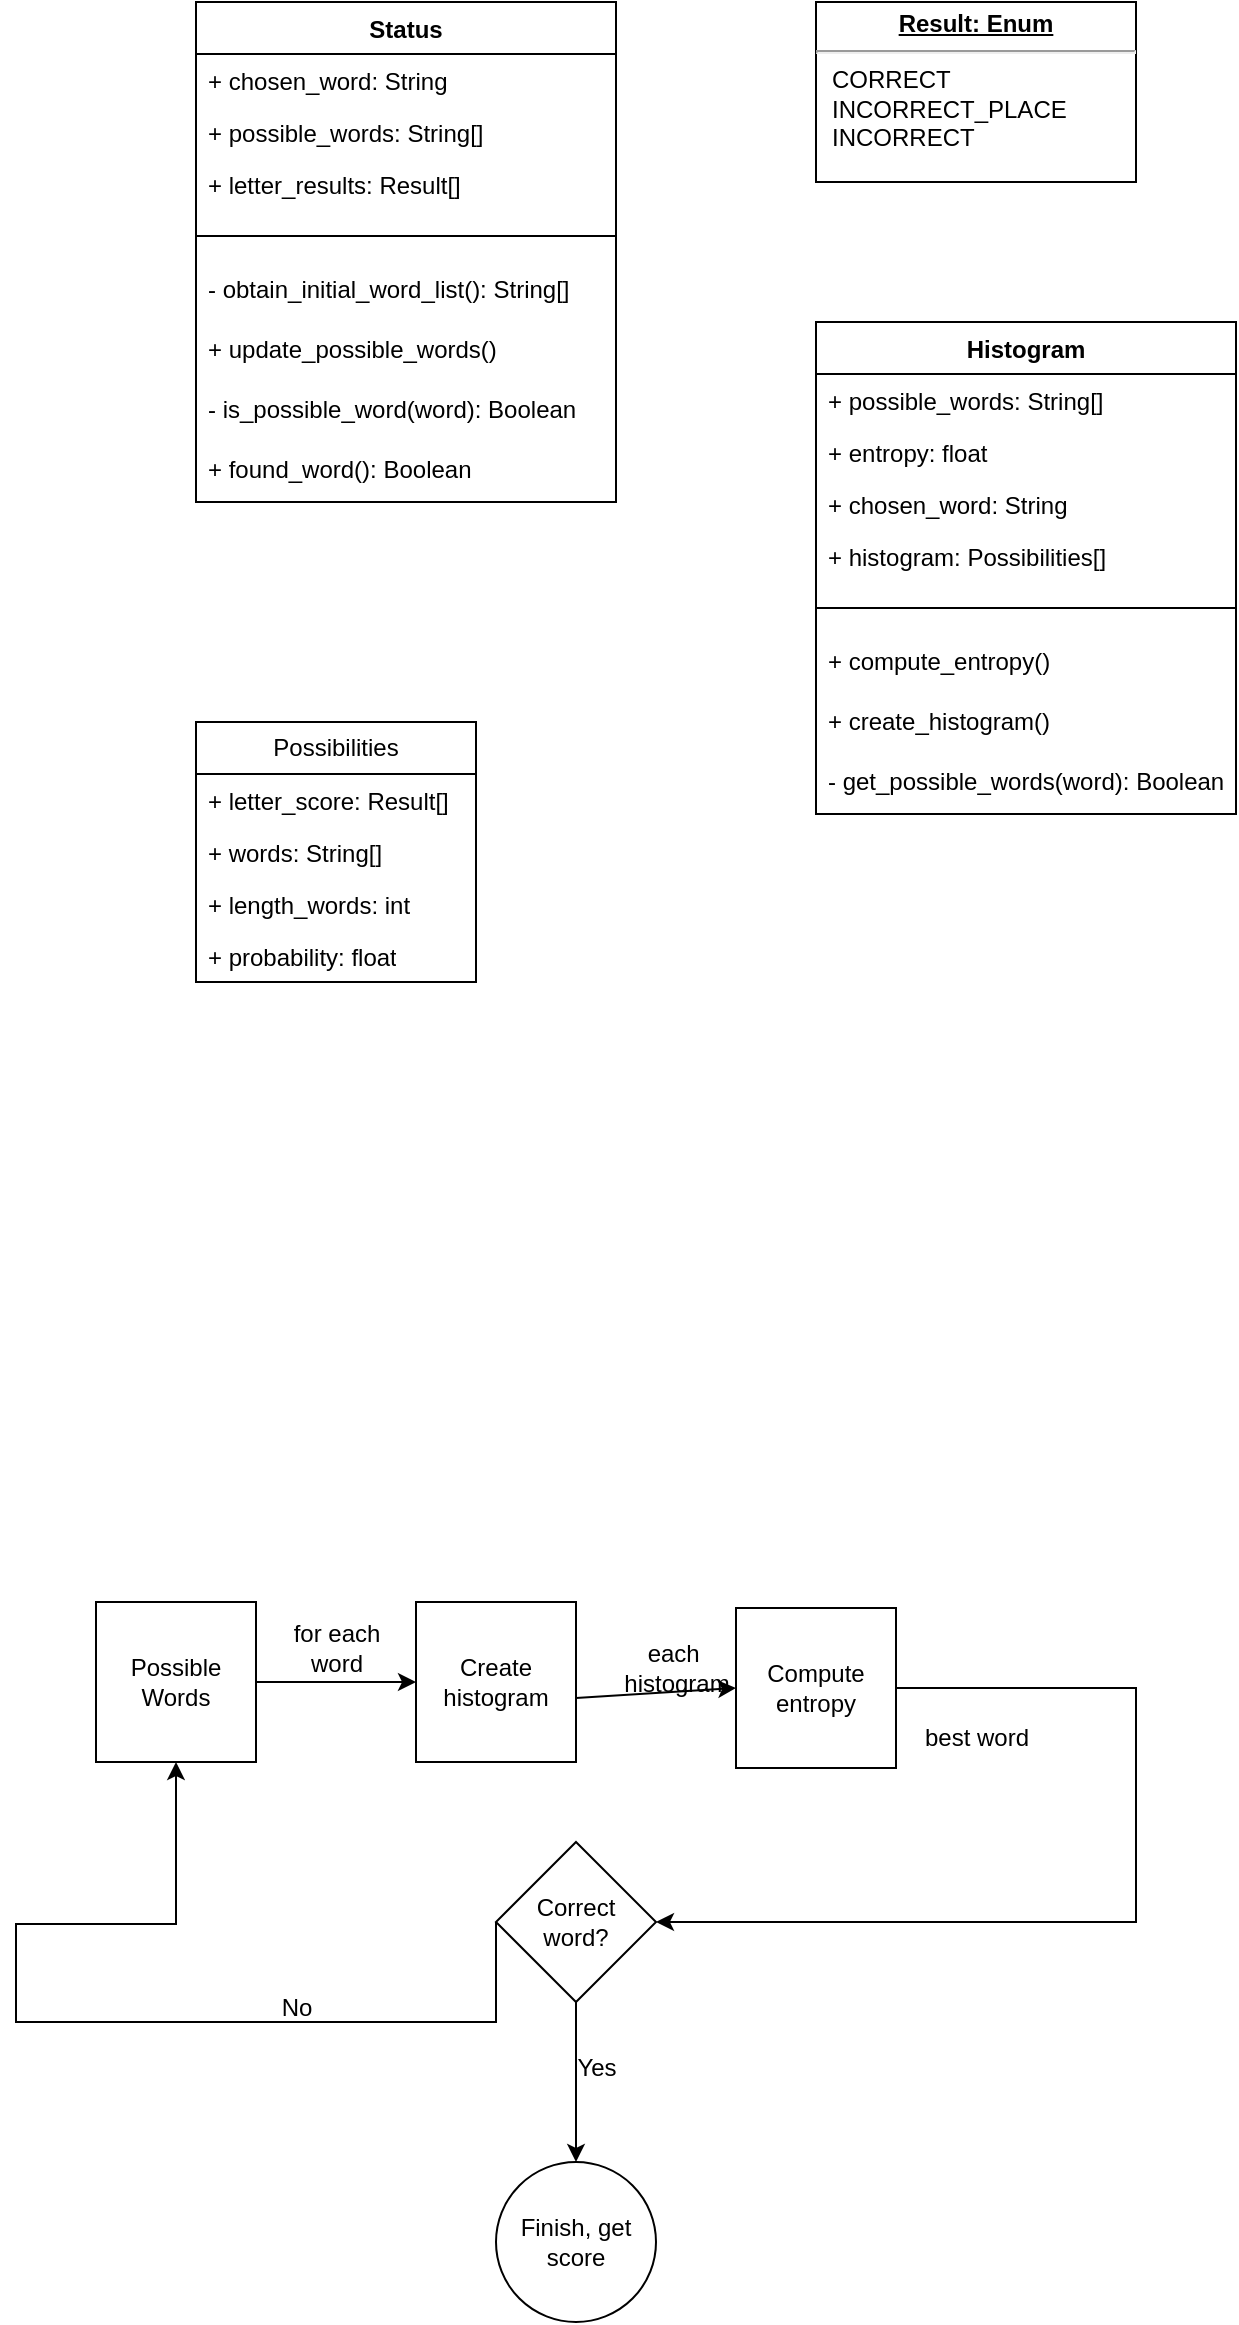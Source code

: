 <mxfile version="22.0.8" type="github">
  <diagram name="Page-1" id="AM9Jz454eZbP0Hzq4OTY">
    <mxGraphModel dx="1364" dy="803" grid="1" gridSize="10" guides="1" tooltips="1" connect="1" arrows="1" fold="1" page="1" pageScale="1" pageWidth="850" pageHeight="1100" math="0" shadow="0">
      <root>
        <mxCell id="0" />
        <mxCell id="1" parent="0" />
        <mxCell id="OiGjM5vbhxBToe-Zl4If-6" value="Possible&lt;br&gt;Words" style="whiteSpace=wrap;html=1;aspect=fixed;" parent="1" vertex="1">
          <mxGeometry x="120" y="840" width="80" height="80" as="geometry" />
        </mxCell>
        <mxCell id="OiGjM5vbhxBToe-Zl4If-7" value="" style="endArrow=classic;html=1;rounded=0;" parent="1" edge="1">
          <mxGeometry width="50" height="50" relative="1" as="geometry">
            <mxPoint x="200" y="880" as="sourcePoint" />
            <mxPoint x="280" y="880" as="targetPoint" />
          </mxGeometry>
        </mxCell>
        <mxCell id="OiGjM5vbhxBToe-Zl4If-8" value="Create histogram" style="whiteSpace=wrap;html=1;aspect=fixed;" parent="1" vertex="1">
          <mxGeometry x="280" y="840" width="80" height="80" as="geometry" />
        </mxCell>
        <mxCell id="OiGjM5vbhxBToe-Zl4If-9" value="for each &lt;br&gt;word" style="text;html=1;align=center;verticalAlign=middle;resizable=0;points=[];autosize=1;strokeColor=none;fillColor=none;" parent="1" vertex="1">
          <mxGeometry x="205" y="843" width="70" height="40" as="geometry" />
        </mxCell>
        <mxCell id="OiGjM5vbhxBToe-Zl4If-11" value="Compute entropy" style="whiteSpace=wrap;html=1;aspect=fixed;" parent="1" vertex="1">
          <mxGeometry x="440" y="843" width="80" height="80" as="geometry" />
        </mxCell>
        <mxCell id="OiGjM5vbhxBToe-Zl4If-12" value="" style="endArrow=classic;html=1;rounded=0;entryX=0;entryY=0.5;entryDx=0;entryDy=0;" parent="1" target="OiGjM5vbhxBToe-Zl4If-11" edge="1">
          <mxGeometry width="50" height="50" relative="1" as="geometry">
            <mxPoint x="360" y="888" as="sourcePoint" />
            <mxPoint x="410" y="838" as="targetPoint" />
          </mxGeometry>
        </mxCell>
        <mxCell id="OiGjM5vbhxBToe-Zl4If-13" value="each&amp;nbsp;&lt;br&gt;histogram" style="text;html=1;align=center;verticalAlign=middle;resizable=0;points=[];autosize=1;strokeColor=none;fillColor=none;" parent="1" vertex="1">
          <mxGeometry x="370" y="853" width="80" height="40" as="geometry" />
        </mxCell>
        <mxCell id="OiGjM5vbhxBToe-Zl4If-14" value="" style="endArrow=classic;html=1;rounded=0;entryX=1;entryY=0.5;entryDx=0;entryDy=0;" parent="1" target="OiGjM5vbhxBToe-Zl4If-17" edge="1">
          <mxGeometry width="50" height="50" relative="1" as="geometry">
            <mxPoint x="520" y="883" as="sourcePoint" />
            <mxPoint x="660" y="1070" as="targetPoint" />
            <Array as="points">
              <mxPoint x="640" y="883" />
              <mxPoint x="640" y="1000" />
            </Array>
          </mxGeometry>
        </mxCell>
        <mxCell id="OiGjM5vbhxBToe-Zl4If-15" value="best word" style="text;html=1;align=center;verticalAlign=middle;resizable=0;points=[];autosize=1;strokeColor=none;fillColor=none;" parent="1" vertex="1">
          <mxGeometry x="520" y="893" width="80" height="30" as="geometry" />
        </mxCell>
        <mxCell id="OiGjM5vbhxBToe-Zl4If-19" value="" style="edgeStyle=orthogonalEdgeStyle;rounded=0;orthogonalLoop=1;jettySize=auto;html=1;" parent="1" source="OiGjM5vbhxBToe-Zl4If-17" target="OiGjM5vbhxBToe-Zl4If-18" edge="1">
          <mxGeometry relative="1" as="geometry" />
        </mxCell>
        <mxCell id="OiGjM5vbhxBToe-Zl4If-21" style="edgeStyle=orthogonalEdgeStyle;rounded=0;orthogonalLoop=1;jettySize=auto;html=1;exitX=0;exitY=0.5;exitDx=0;exitDy=0;entryX=0.5;entryY=1;entryDx=0;entryDy=0;" parent="1" source="OiGjM5vbhxBToe-Zl4If-17" target="OiGjM5vbhxBToe-Zl4If-6" edge="1">
          <mxGeometry relative="1" as="geometry">
            <mxPoint x="30" y="1000" as="targetPoint" />
            <Array as="points">
              <mxPoint x="320" y="1050" />
              <mxPoint x="80" y="1050" />
              <mxPoint x="80" y="1001" />
              <mxPoint x="160" y="1001" />
            </Array>
          </mxGeometry>
        </mxCell>
        <mxCell id="OiGjM5vbhxBToe-Zl4If-17" value="Correct&lt;br&gt;word?" style="rhombus;whiteSpace=wrap;html=1;" parent="1" vertex="1">
          <mxGeometry x="320" y="960" width="80" height="80" as="geometry" />
        </mxCell>
        <mxCell id="OiGjM5vbhxBToe-Zl4If-18" value="Finish, get score" style="ellipse;whiteSpace=wrap;html=1;" parent="1" vertex="1">
          <mxGeometry x="320" y="1120" width="80" height="80" as="geometry" />
        </mxCell>
        <mxCell id="OiGjM5vbhxBToe-Zl4If-20" value="Yes" style="text;html=1;align=center;verticalAlign=middle;resizable=0;points=[];autosize=1;strokeColor=none;fillColor=none;" parent="1" vertex="1">
          <mxGeometry x="350" y="1058" width="40" height="30" as="geometry" />
        </mxCell>
        <mxCell id="OiGjM5vbhxBToe-Zl4If-22" value="No" style="text;html=1;align=center;verticalAlign=middle;resizable=0;points=[];autosize=1;strokeColor=none;fillColor=none;" parent="1" vertex="1">
          <mxGeometry x="200" y="1028" width="40" height="30" as="geometry" />
        </mxCell>
        <mxCell id="wf8JW-uh9J_lLv9QYYwo-7" value="Status" style="swimlane;fontStyle=1;align=center;verticalAlign=top;childLayout=stackLayout;horizontal=1;startSize=26;horizontalStack=0;resizeParent=1;resizeParentMax=0;resizeLast=0;collapsible=1;marginBottom=0;whiteSpace=wrap;html=1;" parent="1" vertex="1">
          <mxGeometry x="170" y="40" width="210" height="250" as="geometry">
            <mxRectangle x="380" y="10" width="80" height="30" as="alternateBounds" />
          </mxGeometry>
        </mxCell>
        <mxCell id="wf8JW-uh9J_lLv9QYYwo-8" value="+ chosen_word: String" style="text;strokeColor=none;fillColor=none;align=left;verticalAlign=top;spacingLeft=4;spacingRight=4;overflow=hidden;rotatable=0;points=[[0,0.5],[1,0.5]];portConstraint=eastwest;whiteSpace=wrap;html=1;" parent="wf8JW-uh9J_lLv9QYYwo-7" vertex="1">
          <mxGeometry y="26" width="210" height="26" as="geometry" />
        </mxCell>
        <mxCell id="wf8JW-uh9J_lLv9QYYwo-9" value="+ possible_words: String[]" style="text;strokeColor=none;fillColor=none;align=left;verticalAlign=top;spacingLeft=4;spacingRight=4;overflow=hidden;rotatable=0;points=[[0,0.5],[1,0.5]];portConstraint=eastwest;whiteSpace=wrap;html=1;" parent="wf8JW-uh9J_lLv9QYYwo-7" vertex="1">
          <mxGeometry y="52" width="210" height="26" as="geometry" />
        </mxCell>
        <mxCell id="wf8JW-uh9J_lLv9QYYwo-10" value="+ letter_results: Result[]" style="text;strokeColor=none;fillColor=none;align=left;verticalAlign=top;spacingLeft=4;spacingRight=4;overflow=hidden;rotatable=0;points=[[0,0.5],[1,0.5]];portConstraint=eastwest;whiteSpace=wrap;html=1;" parent="wf8JW-uh9J_lLv9QYYwo-7" vertex="1">
          <mxGeometry y="78" width="210" height="26" as="geometry" />
        </mxCell>
        <mxCell id="wf8JW-uh9J_lLv9QYYwo-11" value="" style="line;strokeWidth=1;fillColor=none;align=left;verticalAlign=middle;spacingTop=-1;spacingLeft=3;spacingRight=3;rotatable=0;labelPosition=right;points=[];portConstraint=eastwest;strokeColor=inherit;" parent="wf8JW-uh9J_lLv9QYYwo-7" vertex="1">
          <mxGeometry y="104" width="210" height="26" as="geometry" />
        </mxCell>
        <mxCell id="wf8JW-uh9J_lLv9QYYwo-12" value="- obtain_initial_word_list(): String[]" style="text;strokeColor=none;fillColor=none;align=left;verticalAlign=top;spacingLeft=4;spacingRight=4;overflow=hidden;rotatable=0;points=[[0,0.5],[1,0.5]];portConstraint=eastwest;whiteSpace=wrap;html=1;" parent="wf8JW-uh9J_lLv9QYYwo-7" vertex="1">
          <mxGeometry y="130" width="210" height="30" as="geometry" />
        </mxCell>
        <mxCell id="wf8JW-uh9J_lLv9QYYwo-13" value="+ update_possible_words()" style="text;strokeColor=none;fillColor=none;align=left;verticalAlign=top;spacingLeft=4;spacingRight=4;overflow=hidden;rotatable=0;points=[[0,0.5],[1,0.5]];portConstraint=eastwest;whiteSpace=wrap;html=1;" parent="wf8JW-uh9J_lLv9QYYwo-7" vertex="1">
          <mxGeometry y="160" width="210" height="30" as="geometry" />
        </mxCell>
        <mxCell id="wf8JW-uh9J_lLv9QYYwo-14" value="- is_possible_word(word): Boolean" style="text;strokeColor=none;fillColor=none;align=left;verticalAlign=top;spacingLeft=4;spacingRight=4;overflow=hidden;rotatable=0;points=[[0,0.5],[1,0.5]];portConstraint=eastwest;whiteSpace=wrap;html=1;" parent="wf8JW-uh9J_lLv9QYYwo-7" vertex="1">
          <mxGeometry y="190" width="210" height="30" as="geometry" />
        </mxCell>
        <mxCell id="PoyV8wxAJojUBRdyj2qw-2" value="+ found_word(): Boolean" style="text;strokeColor=none;fillColor=none;align=left;verticalAlign=top;spacingLeft=4;spacingRight=4;overflow=hidden;rotatable=0;points=[[0,0.5],[1,0.5]];portConstraint=eastwest;whiteSpace=wrap;html=1;" vertex="1" parent="wf8JW-uh9J_lLv9QYYwo-7">
          <mxGeometry y="220" width="210" height="30" as="geometry" />
        </mxCell>
        <mxCell id="wf8JW-uh9J_lLv9QYYwo-15" value="&lt;p style=&quot;margin:0px;margin-top:4px;text-align:center;text-decoration:underline;&quot;&gt;&lt;b&gt;Result: Enum&lt;/b&gt;&lt;/p&gt;&lt;hr&gt;&lt;p style=&quot;margin:0px;margin-left:8px;&quot;&gt;CORRECT&lt;br&gt;INCORRECT_PLACE&lt;br&gt;INCORRECT&lt;/p&gt;" style="verticalAlign=top;align=left;overflow=fill;fontSize=12;fontFamily=Helvetica;html=1;whiteSpace=wrap;" parent="1" vertex="1">
          <mxGeometry x="480" y="40" width="160" height="90" as="geometry" />
        </mxCell>
        <mxCell id="wf8JW-uh9J_lLv9QYYwo-24" value="Histogram" style="swimlane;fontStyle=1;align=center;verticalAlign=top;childLayout=stackLayout;horizontal=1;startSize=26;horizontalStack=0;resizeParent=1;resizeParentMax=0;resizeLast=0;collapsible=1;marginBottom=0;whiteSpace=wrap;html=1;" parent="1" vertex="1">
          <mxGeometry x="480" y="200" width="210" height="246" as="geometry">
            <mxRectangle x="380" y="10" width="80" height="30" as="alternateBounds" />
          </mxGeometry>
        </mxCell>
        <mxCell id="wf8JW-uh9J_lLv9QYYwo-25" value="+ possible_words: String[]" style="text;strokeColor=none;fillColor=none;align=left;verticalAlign=top;spacingLeft=4;spacingRight=4;overflow=hidden;rotatable=0;points=[[0,0.5],[1,0.5]];portConstraint=eastwest;whiteSpace=wrap;html=1;" parent="wf8JW-uh9J_lLv9QYYwo-24" vertex="1">
          <mxGeometry y="26" width="210" height="26" as="geometry" />
        </mxCell>
        <mxCell id="wf8JW-uh9J_lLv9QYYwo-26" value="+ entropy: float" style="text;strokeColor=none;fillColor=none;align=left;verticalAlign=top;spacingLeft=4;spacingRight=4;overflow=hidden;rotatable=0;points=[[0,0.5],[1,0.5]];portConstraint=eastwest;whiteSpace=wrap;html=1;" parent="wf8JW-uh9J_lLv9QYYwo-24" vertex="1">
          <mxGeometry y="52" width="210" height="26" as="geometry" />
        </mxCell>
        <mxCell id="wf8JW-uh9J_lLv9QYYwo-27" value="+ chosen_word: String" style="text;strokeColor=none;fillColor=none;align=left;verticalAlign=top;spacingLeft=4;spacingRight=4;overflow=hidden;rotatable=0;points=[[0,0.5],[1,0.5]];portConstraint=eastwest;whiteSpace=wrap;html=1;" parent="wf8JW-uh9J_lLv9QYYwo-24" vertex="1">
          <mxGeometry y="78" width="210" height="26" as="geometry" />
        </mxCell>
        <mxCell id="PoyV8wxAJojUBRdyj2qw-13" value="+ histogram: Possibilities[]" style="text;strokeColor=none;fillColor=none;align=left;verticalAlign=top;spacingLeft=4;spacingRight=4;overflow=hidden;rotatable=0;points=[[0,0.5],[1,0.5]];portConstraint=eastwest;whiteSpace=wrap;html=1;" vertex="1" parent="wf8JW-uh9J_lLv9QYYwo-24">
          <mxGeometry y="104" width="210" height="26" as="geometry" />
        </mxCell>
        <mxCell id="wf8JW-uh9J_lLv9QYYwo-28" value="" style="line;strokeWidth=1;fillColor=none;align=left;verticalAlign=middle;spacingTop=-1;spacingLeft=3;spacingRight=3;rotatable=0;labelPosition=right;points=[];portConstraint=eastwest;strokeColor=inherit;" parent="wf8JW-uh9J_lLv9QYYwo-24" vertex="1">
          <mxGeometry y="130" width="210" height="26" as="geometry" />
        </mxCell>
        <mxCell id="wf8JW-uh9J_lLv9QYYwo-29" value="+ compute_entropy()" style="text;strokeColor=none;fillColor=none;align=left;verticalAlign=top;spacingLeft=4;spacingRight=4;overflow=hidden;rotatable=0;points=[[0,0.5],[1,0.5]];portConstraint=eastwest;whiteSpace=wrap;html=1;" parent="wf8JW-uh9J_lLv9QYYwo-24" vertex="1">
          <mxGeometry y="156" width="210" height="30" as="geometry" />
        </mxCell>
        <mxCell id="wf8JW-uh9J_lLv9QYYwo-30" value="+ create_histogram()" style="text;strokeColor=none;fillColor=none;align=left;verticalAlign=top;spacingLeft=4;spacingRight=4;overflow=hidden;rotatable=0;points=[[0,0.5],[1,0.5]];portConstraint=eastwest;whiteSpace=wrap;html=1;" parent="wf8JW-uh9J_lLv9QYYwo-24" vertex="1">
          <mxGeometry y="186" width="210" height="30" as="geometry" />
        </mxCell>
        <mxCell id="wf8JW-uh9J_lLv9QYYwo-31" value="- get_possible_words(word): Boolean" style="text;strokeColor=none;fillColor=none;align=left;verticalAlign=top;spacingLeft=4;spacingRight=4;overflow=hidden;rotatable=0;points=[[0,0.5],[1,0.5]];portConstraint=eastwest;whiteSpace=wrap;html=1;" parent="wf8JW-uh9J_lLv9QYYwo-24" vertex="1">
          <mxGeometry y="216" width="210" height="30" as="geometry" />
        </mxCell>
        <mxCell id="PoyV8wxAJojUBRdyj2qw-7" value="Possibilities" style="swimlane;fontStyle=0;childLayout=stackLayout;horizontal=1;startSize=26;fillColor=none;horizontalStack=0;resizeParent=1;resizeParentMax=0;resizeLast=0;collapsible=1;marginBottom=0;whiteSpace=wrap;html=1;" vertex="1" parent="1">
          <mxGeometry x="170" y="400" width="140" height="130" as="geometry" />
        </mxCell>
        <mxCell id="PoyV8wxAJojUBRdyj2qw-8" value="+ letter_score: Result[]" style="text;strokeColor=none;fillColor=none;align=left;verticalAlign=top;spacingLeft=4;spacingRight=4;overflow=hidden;rotatable=0;points=[[0,0.5],[1,0.5]];portConstraint=eastwest;whiteSpace=wrap;html=1;" vertex="1" parent="PoyV8wxAJojUBRdyj2qw-7">
          <mxGeometry y="26" width="140" height="26" as="geometry" />
        </mxCell>
        <mxCell id="PoyV8wxAJojUBRdyj2qw-9" value="+ words: String[]" style="text;strokeColor=none;fillColor=none;align=left;verticalAlign=top;spacingLeft=4;spacingRight=4;overflow=hidden;rotatable=0;points=[[0,0.5],[1,0.5]];portConstraint=eastwest;whiteSpace=wrap;html=1;" vertex="1" parent="PoyV8wxAJojUBRdyj2qw-7">
          <mxGeometry y="52" width="140" height="26" as="geometry" />
        </mxCell>
        <mxCell id="PoyV8wxAJojUBRdyj2qw-10" value="+ length_words: int" style="text;strokeColor=none;fillColor=none;align=left;verticalAlign=top;spacingLeft=4;spacingRight=4;overflow=hidden;rotatable=0;points=[[0,0.5],[1,0.5]];portConstraint=eastwest;whiteSpace=wrap;html=1;" vertex="1" parent="PoyV8wxAJojUBRdyj2qw-7">
          <mxGeometry y="78" width="140" height="26" as="geometry" />
        </mxCell>
        <mxCell id="PoyV8wxAJojUBRdyj2qw-12" value="+ probability: float" style="text;strokeColor=none;fillColor=none;align=left;verticalAlign=top;spacingLeft=4;spacingRight=4;overflow=hidden;rotatable=0;points=[[0,0.5],[1,0.5]];portConstraint=eastwest;whiteSpace=wrap;html=1;" vertex="1" parent="PoyV8wxAJojUBRdyj2qw-7">
          <mxGeometry y="104" width="140" height="26" as="geometry" />
        </mxCell>
      </root>
    </mxGraphModel>
  </diagram>
</mxfile>
